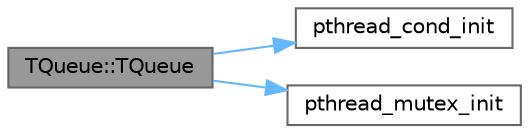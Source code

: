 digraph "TQueue::TQueue"
{
 // LATEX_PDF_SIZE
  bgcolor="transparent";
  edge [fontname=Helvetica,fontsize=10,labelfontname=Helvetica,labelfontsize=10];
  node [fontname=Helvetica,fontsize=10,shape=box,height=0.2,width=0.4];
  rankdir="LR";
  Node1 [id="Node000001",label="TQueue::TQueue",height=0.2,width=0.4,color="gray40", fillcolor="grey60", style="filled", fontcolor="black",tooltip=" "];
  Node1 -> Node2 [id="edge5_Node000001_Node000002",color="steelblue1",style="solid",tooltip=" "];
  Node2 [id="Node000002",label="pthread_cond_init",height=0.2,width=0.4,color="grey40", fillcolor="white", style="filled",URL="$_classes_2lib_2pthread_8h.html#a9ae7756a4d025b42386fc1835efa6975",tooltip=" "];
  Node1 -> Node3 [id="edge6_Node000001_Node000003",color="steelblue1",style="solid",tooltip=" "];
  Node3 [id="Node000003",label="pthread_mutex_init",height=0.2,width=0.4,color="grey40", fillcolor="white", style="filled",URL="$_classes_2lib_2pthread_8h.html#a766f78ccf9846265c8f379ee92852a2c",tooltip=" "];
}
